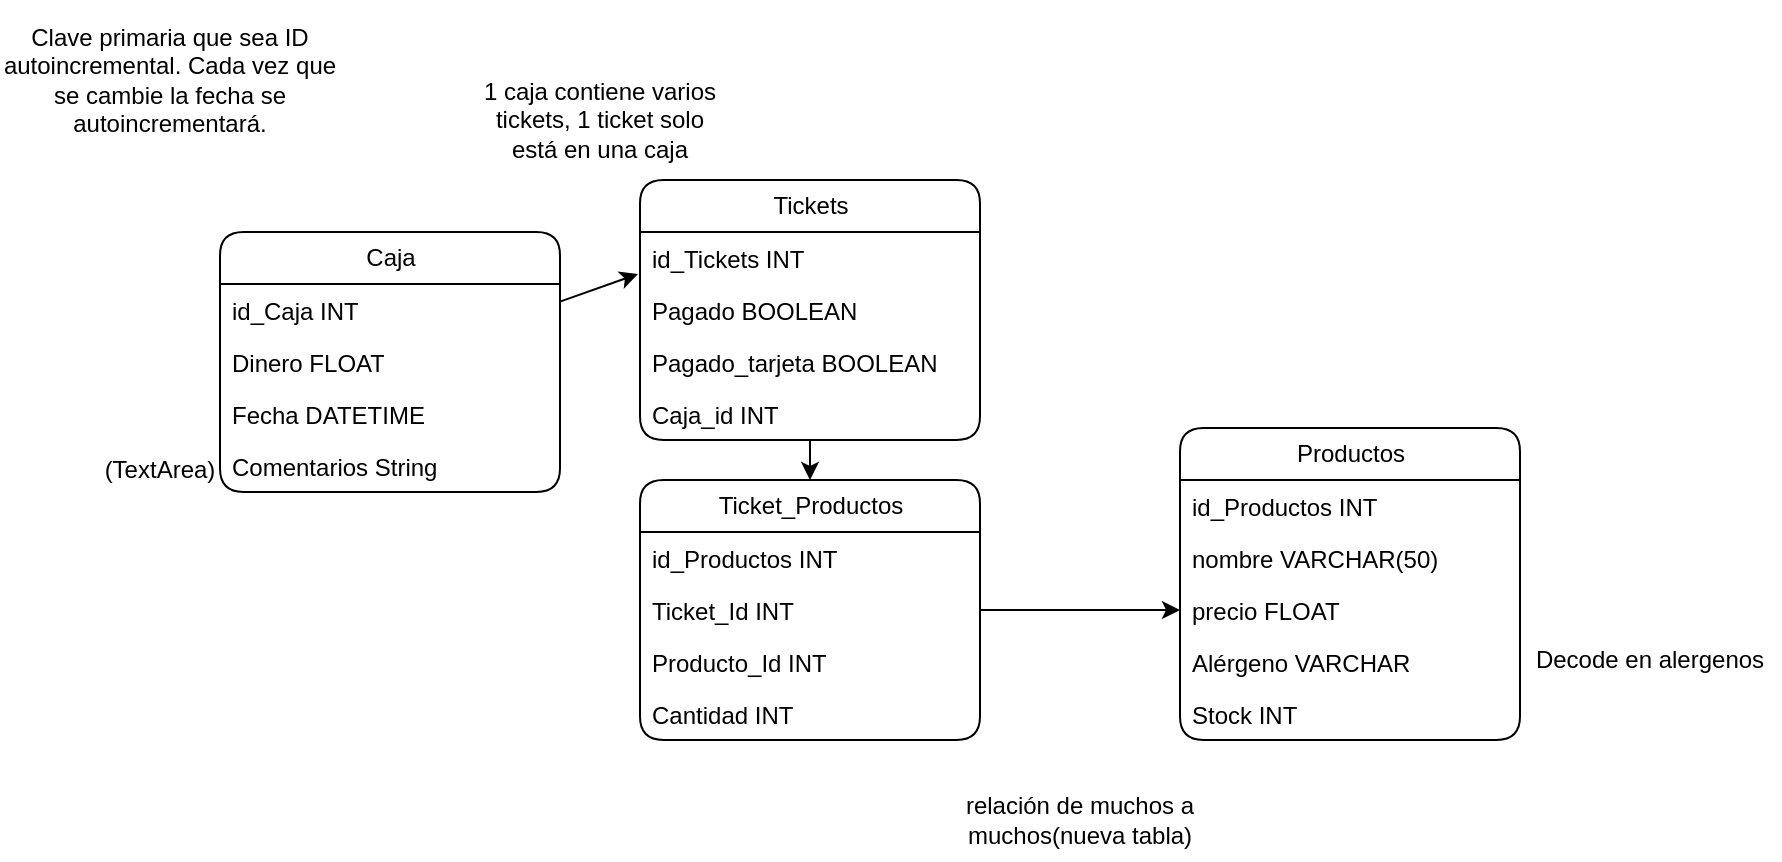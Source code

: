 <mxfile version="15.4.0" type="device"><diagram id="vz4viON2MNyJGt9LGI-4" name="Page-1"><mxGraphModel dx="1550" dy="862" grid="1" gridSize="10" guides="1" tooltips="1" connect="1" arrows="1" fold="1" page="1" pageScale="1" pageWidth="600" pageHeight="500" background="none" math="0" shadow="0"><root><mxCell id="0"/><mxCell id="1" parent="0"/><mxCell id="36" style="edgeStyle=none;html=1;entryX=-0.006;entryY=0.808;entryDx=0;entryDy=0;entryPerimeter=0;rounded=1;" parent="1" source="2" target="12" edge="1"><mxGeometry relative="1" as="geometry"/></mxCell><mxCell id="2" value="Caja" style="swimlane;fontStyle=0;childLayout=stackLayout;horizontal=1;startSize=26;fillColor=none;horizontalStack=0;resizeParent=1;resizeParentMax=0;resizeLast=0;collapsible=1;marginBottom=0;html=1;rounded=1;" parent="1" vertex="1"><mxGeometry x="150" y="176" width="170" height="130" as="geometry"/></mxCell><mxCell id="3" value="id_Caja INT" style="text;strokeColor=none;fillColor=none;align=left;verticalAlign=top;spacingLeft=4;spacingRight=4;overflow=hidden;rotatable=0;points=[[0,0.5],[1,0.5]];portConstraint=eastwest;whiteSpace=wrap;html=1;rounded=1;" parent="2" vertex="1"><mxGeometry y="26" width="170" height="26" as="geometry"/></mxCell><mxCell id="38" value="Dinero FLOAT" style="text;strokeColor=none;fillColor=none;align=left;verticalAlign=top;spacingLeft=4;spacingRight=4;overflow=hidden;rotatable=0;points=[[0,0.5],[1,0.5]];portConstraint=eastwest;whiteSpace=wrap;html=1;rounded=1;" parent="2" vertex="1"><mxGeometry y="52" width="170" height="26" as="geometry"/></mxCell><mxCell id="39" value="Fecha DATETIME" style="text;strokeColor=none;fillColor=none;align=left;verticalAlign=top;spacingLeft=4;spacingRight=4;overflow=hidden;rotatable=0;points=[[0,0.5],[1,0.5]];portConstraint=eastwest;whiteSpace=wrap;html=1;rounded=1;" parent="2" vertex="1"><mxGeometry y="78" width="170" height="26" as="geometry"/></mxCell><mxCell id="em2sPH7K4VbC0hfgrUfy-40" value="Comentarios String" style="text;strokeColor=none;fillColor=none;align=left;verticalAlign=top;spacingLeft=4;spacingRight=4;overflow=hidden;rotatable=0;points=[[0,0.5],[1,0.5]];portConstraint=eastwest;whiteSpace=wrap;html=1;rounded=1;" vertex="1" parent="2"><mxGeometry y="104" width="170" height="26" as="geometry"/></mxCell><mxCell id="33" style="edgeStyle=none;html=1;entryX=0.5;entryY=0;entryDx=0;entryDy=0;rounded=1;" parent="1" source="11" target="15" edge="1"><mxGeometry relative="1" as="geometry"/></mxCell><mxCell id="11" value="Tickets" style="swimlane;fontStyle=0;childLayout=stackLayout;horizontal=1;startSize=26;fillColor=none;horizontalStack=0;resizeParent=1;resizeParentMax=0;resizeLast=0;collapsible=1;marginBottom=0;html=1;rounded=1;" parent="1" vertex="1"><mxGeometry x="360" y="150" width="170" height="130" as="geometry"><mxRectangle x="440" y="160" width="110" height="30" as="alternateBounds"/></mxGeometry></mxCell><mxCell id="12" value="id_Tickets INT" style="text;strokeColor=none;fillColor=none;align=left;verticalAlign=top;spacingLeft=4;spacingRight=4;overflow=hidden;rotatable=0;points=[[0,0.5],[1,0.5]];portConstraint=eastwest;whiteSpace=wrap;html=1;rounded=1;" parent="11" vertex="1"><mxGeometry y="26" width="170" height="26" as="geometry"/></mxCell><mxCell id="13" value="Pagado BOOLEAN" style="text;strokeColor=none;fillColor=none;align=left;verticalAlign=top;spacingLeft=4;spacingRight=4;overflow=hidden;rotatable=0;points=[[0,0.5],[1,0.5]];portConstraint=eastwest;whiteSpace=wrap;html=1;rounded=1;" parent="11" vertex="1"><mxGeometry y="52" width="170" height="26" as="geometry"/></mxCell><mxCell id="5" value="Pagado_tarjeta BOOLEAN" style="text;strokeColor=none;fillColor=none;align=left;verticalAlign=top;spacingLeft=4;spacingRight=4;overflow=hidden;rotatable=0;points=[[0,0.5],[1,0.5]];portConstraint=eastwest;whiteSpace=wrap;html=1;rounded=1;" parent="11" vertex="1"><mxGeometry y="78" width="170" height="26" as="geometry"/></mxCell><mxCell id="37" value="Caja_id INT" style="text;strokeColor=none;fillColor=none;align=left;verticalAlign=top;spacingLeft=4;spacingRight=4;overflow=hidden;rotatable=0;points=[[0,0.5],[1,0.5]];portConstraint=eastwest;whiteSpace=wrap;html=1;rounded=1;" parent="11" vertex="1"><mxGeometry y="104" width="170" height="26" as="geometry"/></mxCell><mxCell id="15" value="Ticket_Productos" style="swimlane;fontStyle=0;childLayout=stackLayout;horizontal=1;startSize=26;fillColor=none;horizontalStack=0;resizeParent=1;resizeParentMax=0;resizeLast=0;collapsible=1;marginBottom=0;html=1;rounded=1;" parent="1" vertex="1"><mxGeometry x="360" y="300" width="170" height="130" as="geometry"><mxRectangle x="440" y="160" width="110" height="30" as="alternateBounds"/></mxGeometry></mxCell><mxCell id="16" value="id_Productos INT" style="text;strokeColor=none;fillColor=none;align=left;verticalAlign=top;spacingLeft=4;spacingRight=4;overflow=hidden;rotatable=0;points=[[0,0.5],[1,0.5]];portConstraint=eastwest;whiteSpace=wrap;html=1;rounded=1;" parent="15" vertex="1"><mxGeometry y="26" width="170" height="26" as="geometry"/></mxCell><mxCell id="17" value="Ticket_Id INT&lt;br&gt;" style="text;strokeColor=none;fillColor=none;align=left;verticalAlign=top;spacingLeft=4;spacingRight=4;overflow=hidden;rotatable=0;points=[[0,0.5],[1,0.5]];portConstraint=eastwest;whiteSpace=wrap;html=1;rounded=1;" parent="15" vertex="1"><mxGeometry y="52" width="170" height="26" as="geometry"/></mxCell><mxCell id="18" value="Producto_Id INT" style="text;strokeColor=none;fillColor=none;align=left;verticalAlign=top;spacingLeft=4;spacingRight=4;overflow=hidden;rotatable=0;points=[[0,0.5],[1,0.5]];portConstraint=eastwest;whiteSpace=wrap;html=1;rounded=1;" parent="15" vertex="1"><mxGeometry y="78" width="170" height="26" as="geometry"/></mxCell><mxCell id="19" value="Cantidad INT" style="text;strokeColor=none;fillColor=none;align=left;verticalAlign=top;spacingLeft=4;spacingRight=4;overflow=hidden;rotatable=0;points=[[0,0.5],[1,0.5]];portConstraint=eastwest;whiteSpace=wrap;html=1;rounded=1;" parent="15" vertex="1"><mxGeometry y="104" width="170" height="26" as="geometry"/></mxCell><mxCell id="22" value="Productos" style="swimlane;fontStyle=0;childLayout=stackLayout;horizontal=1;startSize=26;fillColor=none;horizontalStack=0;resizeParent=1;resizeParentMax=0;resizeLast=0;collapsible=1;marginBottom=0;html=1;rounded=1;" parent="1" vertex="1"><mxGeometry x="630" y="274" width="170" height="156" as="geometry"><mxRectangle x="440" y="160" width="110" height="30" as="alternateBounds"/></mxGeometry></mxCell><mxCell id="23" value="id_Productos INT" style="text;strokeColor=none;fillColor=none;align=left;verticalAlign=top;spacingLeft=4;spacingRight=4;overflow=hidden;rotatable=0;points=[[0,0.5],[1,0.5]];portConstraint=eastwest;whiteSpace=wrap;html=1;rounded=1;" parent="22" vertex="1"><mxGeometry y="26" width="170" height="26" as="geometry"/></mxCell><mxCell id="24" value="nombre VARCHAR(50)" style="text;strokeColor=none;fillColor=none;align=left;verticalAlign=top;spacingLeft=4;spacingRight=4;overflow=hidden;rotatable=0;points=[[0,0.5],[1,0.5]];portConstraint=eastwest;whiteSpace=wrap;html=1;rounded=1;" parent="22" vertex="1"><mxGeometry y="52" width="170" height="26" as="geometry"/></mxCell><mxCell id="25" value="precio FLOAT" style="text;strokeColor=none;fillColor=none;align=left;verticalAlign=top;spacingLeft=4;spacingRight=4;overflow=hidden;rotatable=0;points=[[0,0.5],[1,0.5]];portConstraint=eastwest;whiteSpace=wrap;html=1;rounded=1;" parent="22" vertex="1"><mxGeometry y="78" width="170" height="26" as="geometry"/></mxCell><mxCell id="26" value="Alérgeno VARCHAR" style="text;strokeColor=none;fillColor=none;align=left;verticalAlign=top;spacingLeft=4;spacingRight=4;overflow=hidden;rotatable=0;points=[[0,0.5],[1,0.5]];portConstraint=eastwest;whiteSpace=wrap;html=1;rounded=1;" parent="22" vertex="1"><mxGeometry y="104" width="170" height="26" as="geometry"/></mxCell><mxCell id="27" value="Stock INT" style="text;strokeColor=none;fillColor=none;align=left;verticalAlign=top;spacingLeft=4;spacingRight=4;overflow=hidden;rotatable=0;points=[[0,0.5],[1,0.5]];portConstraint=eastwest;whiteSpace=wrap;html=1;rounded=1;" parent="22" vertex="1"><mxGeometry y="130" width="170" height="26" as="geometry"/></mxCell><mxCell id="28" style="edgeStyle=none;html=1;entryX=0;entryY=0.5;entryDx=0;entryDy=0;exitX=1;exitY=0.5;exitDx=0;exitDy=0;rounded=1;" parent="1" source="17" target="25" edge="1"><mxGeometry relative="1" as="geometry"><mxPoint x="730" y="363" as="targetPoint"/><Array as="points"/></mxGeometry></mxCell><mxCell id="34" value="1 caja contiene varios tickets, 1 ticket solo está en una caja" style="text;html=1;strokeColor=none;fillColor=none;align=center;verticalAlign=middle;whiteSpace=wrap;rounded=1;" parent="1" vertex="1"><mxGeometry x="280" y="100" width="120" height="40" as="geometry"/></mxCell><mxCell id="35" value="relación de muchos a muchos(nueva tabla)" style="text;html=1;strokeColor=none;fillColor=none;align=center;verticalAlign=middle;whiteSpace=wrap;rounded=1;" parent="1" vertex="1"><mxGeometry x="520" y="450" width="120" height="40" as="geometry"/></mxCell><mxCell id="qQAF8Ok186BCmn0BAiIg-39" value="Decode en alergenos" style="text;html=1;strokeColor=none;fillColor=none;align=center;verticalAlign=middle;whiteSpace=wrap;rounded=0;" parent="1" vertex="1"><mxGeometry x="800" y="380" width="130" height="20" as="geometry"/></mxCell><mxCell id="em2sPH7K4VbC0hfgrUfy-39" value="Clave primaria que sea ID autoincremental. Cada vez que se cambie la fecha se autoincrementará.&lt;br&gt;" style="text;html=1;strokeColor=none;fillColor=none;align=center;verticalAlign=middle;whiteSpace=wrap;rounded=0;" vertex="1" parent="1"><mxGeometry x="40" y="60" width="170" height="80" as="geometry"/></mxCell><mxCell id="em2sPH7K4VbC0hfgrUfy-41" value="(TextArea)" style="text;html=1;strokeColor=none;fillColor=none;align=center;verticalAlign=middle;whiteSpace=wrap;rounded=0;" vertex="1" parent="1"><mxGeometry x="90" y="290" width="60" height="10" as="geometry"/></mxCell></root></mxGraphModel></diagram></mxfile>